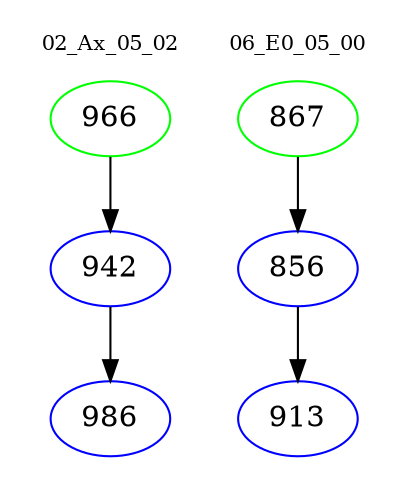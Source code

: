 digraph{
subgraph cluster_0 {
color = white
label = "02_Ax_05_02";
fontsize=10;
T0_966 [label="966", color="green"]
T0_966 -> T0_942 [color="black"]
T0_942 [label="942", color="blue"]
T0_942 -> T0_986 [color="black"]
T0_986 [label="986", color="blue"]
}
subgraph cluster_1 {
color = white
label = "06_E0_05_00";
fontsize=10;
T1_867 [label="867", color="green"]
T1_867 -> T1_856 [color="black"]
T1_856 [label="856", color="blue"]
T1_856 -> T1_913 [color="black"]
T1_913 [label="913", color="blue"]
}
}
